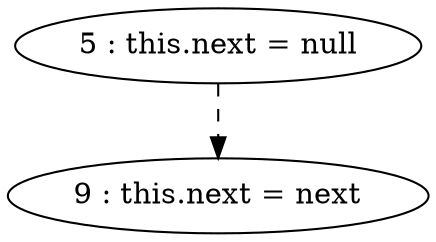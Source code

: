 digraph G {
"5 : this.next = null"
"5 : this.next = null" -> "9 : this.next = next" [style=dashed]
"9 : this.next = next"
}